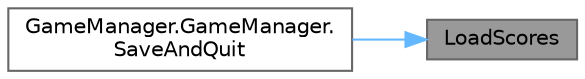 digraph "LoadScores"
{
 // LATEX_PDF_SIZE
  bgcolor="transparent";
  edge [fontname=Helvetica,fontsize=10,labelfontname=Helvetica,labelfontsize=10];
  node [fontname=Helvetica,fontsize=10,shape=box,height=0.2,width=0.4];
  rankdir="RL";
  Node1 [id="Node000001",label="LoadScores",height=0.2,width=0.4,color="gray40", fillcolor="grey60", style="filled", fontcolor="black",tooltip="Loads data from the scores save file. Create a new save file if it doesn't exist."];
  Node1 -> Node2 [id="edge3_Node000001_Node000002",dir="back",color="steelblue1",style="solid",tooltip=" "];
  Node2 [id="Node000002",label="GameManager.GameManager.\lSaveAndQuit",height=0.2,width=0.4,color="grey40", fillcolor="white", style="filled",URL="$class_game_manager_1_1_game_manager.html#adef25384ad2ee4c9637f3661c1541298",tooltip="Saves the obtained score and returns to the main menu."];
}
